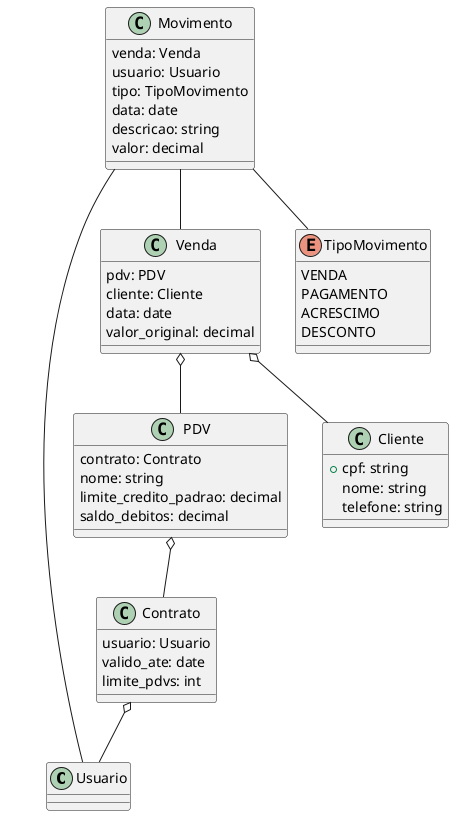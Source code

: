@startuml entidades

class Usuario {

}

class Contrato {
    usuario: Usuario
    valido_ate: date
    limite_pdvs: int

}

Contrato o-- Usuario

class PDV {
    contrato: Contrato
    nome: string
    limite_credito_padrao: decimal
    saldo_debitos: decimal
}

PDV o-- Contrato

class Cliente {
    +cpf: string
    nome: string
    telefone: string
}

class Venda {
    pdv: PDV
    cliente: Cliente
    data: date
    valor_original: decimal
}

enum TipoMovimento {
    VENDA
    PAGAMENTO
    ACRESCIMO
    DESCONTO
}
class Movimento{
    venda: Venda
    usuario: Usuario
    tipo: TipoMovimento
    data: date
    descricao: string
    valor: decimal
}

Movimento -- TipoMovimento
Movimento -- Venda
Movimento -- Usuario

Venda o-- PDV
Venda o-- Cliente


@enduml
